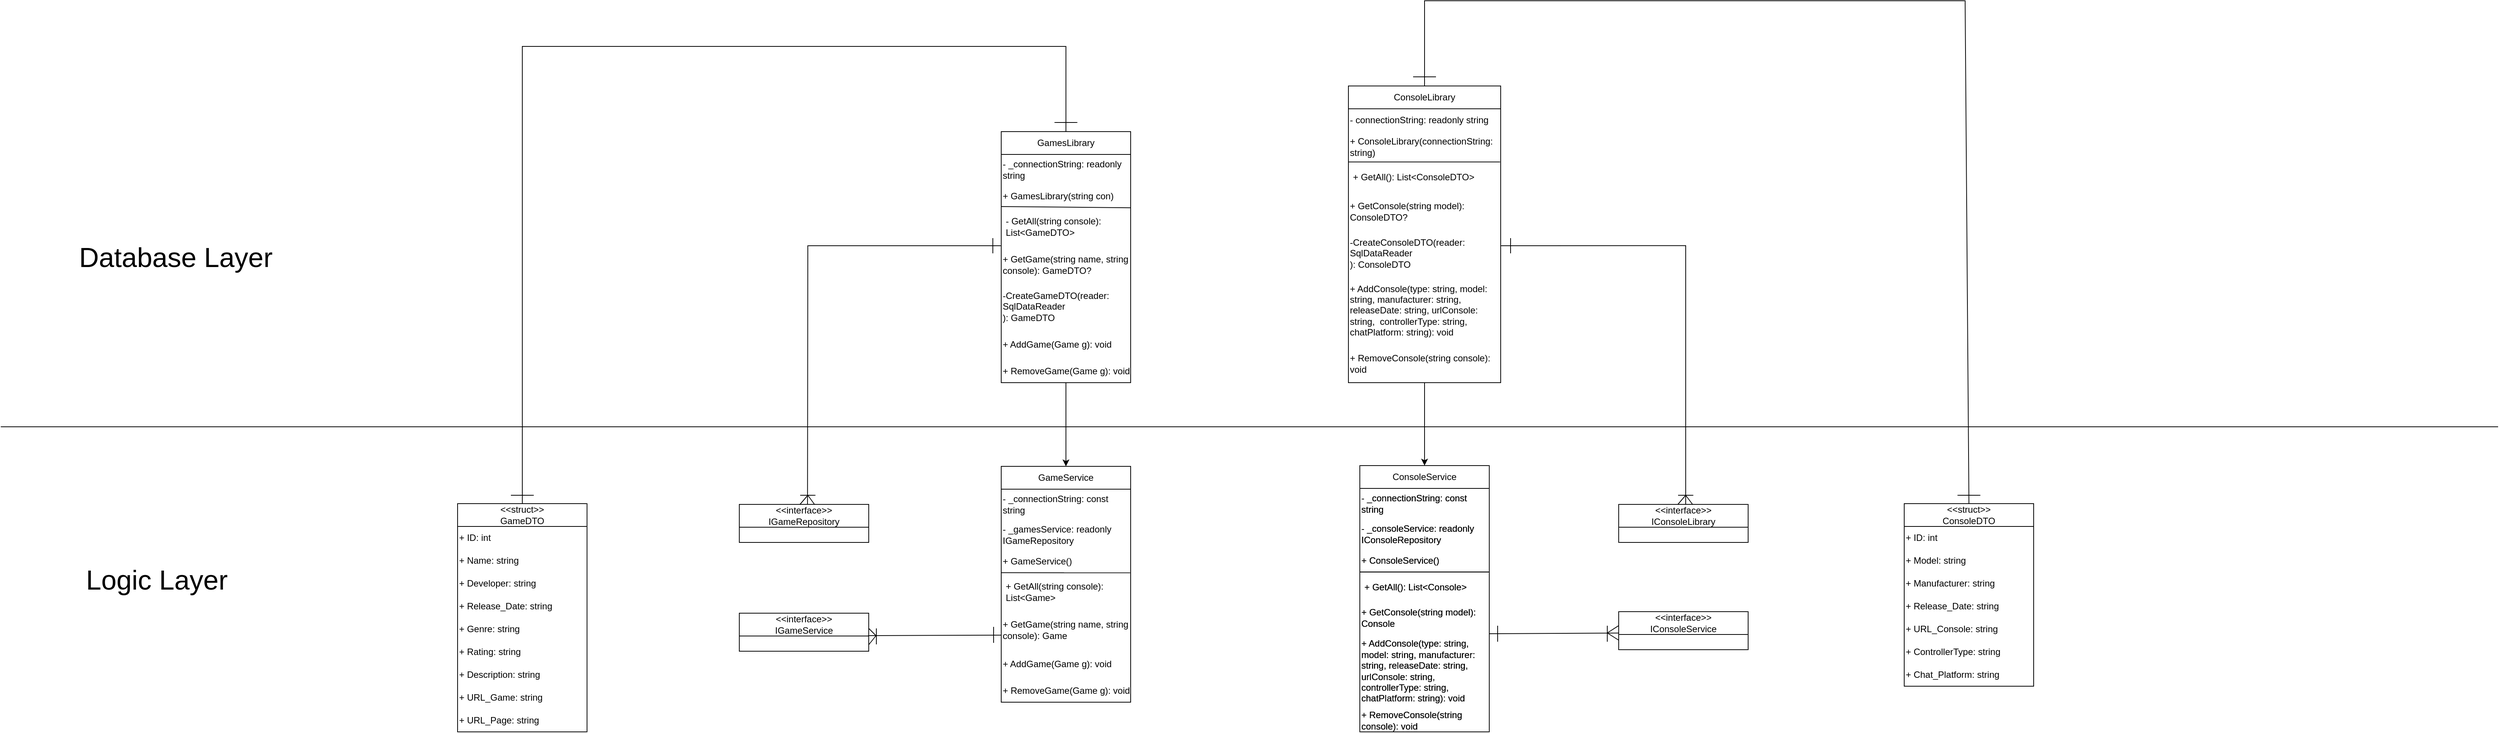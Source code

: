 <mxfile version="21.1.7" type="device">
  <diagram id="C5RBs43oDa-KdzZeNtuy" name="Page-1">
    <mxGraphModel dx="4166" dy="2347" grid="1" gridSize="10" guides="1" tooltips="1" connect="1" arrows="1" fold="1" page="1" pageScale="1" pageWidth="827" pageHeight="1169" math="0" shadow="0">
      <root>
        <mxCell id="WIyWlLk6GJQsqaUBKTNV-0" />
        <mxCell id="WIyWlLk6GJQsqaUBKTNV-1" parent="WIyWlLk6GJQsqaUBKTNV-0" />
        <mxCell id="LSPWSXQBOcd98Ju-pocV-0" value="GameService" style="swimlane;fontStyle=0;childLayout=stackLayout;horizontal=1;startSize=30;horizontalStack=0;resizeParent=1;resizeParentMax=0;resizeLast=0;collapsible=1;marginBottom=0;whiteSpace=wrap;html=1;" parent="WIyWlLk6GJQsqaUBKTNV-1" vertex="1">
          <mxGeometry x="-336" y="52" width="170" height="310" as="geometry" />
        </mxCell>
        <mxCell id="LSPWSXQBOcd98Ju-pocV-1" value="- _connectionString: const string" style="text;html=1;strokeColor=none;fillColor=none;align=left;verticalAlign=middle;whiteSpace=wrap;rounded=0;" parent="LSPWSXQBOcd98Ju-pocV-0" vertex="1">
          <mxGeometry y="30" width="170" height="40" as="geometry" />
        </mxCell>
        <mxCell id="LSPWSXQBOcd98Ju-pocV-2" value="- _gamesService: readonly IGameRepository" style="text;html=1;strokeColor=none;fillColor=none;align=left;verticalAlign=middle;whiteSpace=wrap;rounded=0;" parent="LSPWSXQBOcd98Ju-pocV-0" vertex="1">
          <mxGeometry y="70" width="170" height="40" as="geometry" />
        </mxCell>
        <mxCell id="LSPWSXQBOcd98Ju-pocV-3" value="+ GameService()" style="text;html=1;strokeColor=none;fillColor=none;align=left;verticalAlign=middle;whiteSpace=wrap;rounded=0;" parent="LSPWSXQBOcd98Ju-pocV-0" vertex="1">
          <mxGeometry y="110" width="170" height="30" as="geometry" />
        </mxCell>
        <mxCell id="LSPWSXQBOcd98Ju-pocV-4" value="" style="endArrow=none;html=1;rounded=0;entryX=0.996;entryY=-0.003;entryDx=0;entryDy=0;entryPerimeter=0;exitX=0.001;exitY=-0.004;exitDx=0;exitDy=0;exitPerimeter=0;" parent="LSPWSXQBOcd98Ju-pocV-0" source="LSPWSXQBOcd98Ju-pocV-5" target="LSPWSXQBOcd98Ju-pocV-5" edge="1">
          <mxGeometry width="50" height="50" relative="1" as="geometry">
            <mxPoint x="-4" y="190" as="sourcePoint" />
            <mxPoint x="46" y="140" as="targetPoint" />
          </mxGeometry>
        </mxCell>
        <mxCell id="LSPWSXQBOcd98Ju-pocV-5" value="+ GetAll(string console): List&amp;lt;Game&amp;gt;" style="text;strokeColor=none;fillColor=none;align=left;verticalAlign=middle;spacingLeft=4;spacingRight=4;overflow=hidden;points=[[0,0.5],[1,0.5]];portConstraint=eastwest;rotatable=0;whiteSpace=wrap;html=1;" parent="LSPWSXQBOcd98Ju-pocV-0" vertex="1">
          <mxGeometry y="140" width="170" height="50" as="geometry" />
        </mxCell>
        <mxCell id="LSPWSXQBOcd98Ju-pocV-6" value="+ GetGame(string name, string console): Game" style="text;html=1;strokeColor=none;fillColor=none;align=left;verticalAlign=middle;whiteSpace=wrap;rounded=0;" parent="LSPWSXQBOcd98Ju-pocV-0" vertex="1">
          <mxGeometry y="190" width="170" height="50" as="geometry" />
        </mxCell>
        <mxCell id="LSPWSXQBOcd98Ju-pocV-7" value="+ AddGame(Game g): void" style="text;html=1;strokeColor=none;fillColor=none;align=left;verticalAlign=middle;whiteSpace=wrap;rounded=0;" parent="LSPWSXQBOcd98Ju-pocV-0" vertex="1">
          <mxGeometry y="240" width="170" height="40" as="geometry" />
        </mxCell>
        <mxCell id="LSPWSXQBOcd98Ju-pocV-8" value="+ RemoveGame(Game g): void" style="text;html=1;strokeColor=none;fillColor=none;align=left;verticalAlign=middle;whiteSpace=wrap;rounded=0;" parent="LSPWSXQBOcd98Ju-pocV-0" vertex="1">
          <mxGeometry y="280" width="170" height="30" as="geometry" />
        </mxCell>
        <mxCell id="LSPWSXQBOcd98Ju-pocV-10" value="&amp;lt;&amp;lt;interface&amp;gt;&amp;gt;&lt;br&gt;IGameService" style="swimlane;fontStyle=0;childLayout=stackLayout;horizontal=1;startSize=30;horizontalStack=0;resizeParent=1;resizeParentMax=0;resizeLast=0;collapsible=1;marginBottom=0;whiteSpace=wrap;html=1;" parent="WIyWlLk6GJQsqaUBKTNV-1" vertex="1">
          <mxGeometry x="-680" y="245" width="170" height="50" as="geometry" />
        </mxCell>
        <mxCell id="LSPWSXQBOcd98Ju-pocV-12" value="GamesLibrary" style="swimlane;fontStyle=0;childLayout=stackLayout;horizontal=1;startSize=30;horizontalStack=0;resizeParent=1;resizeParentMax=0;resizeLast=0;collapsible=1;marginBottom=0;whiteSpace=wrap;html=1;" parent="WIyWlLk6GJQsqaUBKTNV-1" vertex="1">
          <mxGeometry x="-336" y="-388" width="170" height="330" as="geometry" />
        </mxCell>
        <mxCell id="LSPWSXQBOcd98Ju-pocV-13" value="- _connectionString: readonly string" style="text;html=1;strokeColor=none;fillColor=none;align=left;verticalAlign=middle;whiteSpace=wrap;rounded=0;" parent="LSPWSXQBOcd98Ju-pocV-12" vertex="1">
          <mxGeometry y="30" width="170" height="40" as="geometry" />
        </mxCell>
        <mxCell id="LSPWSXQBOcd98Ju-pocV-14" value="+ GamesLibrary(string con)" style="text;html=1;strokeColor=none;fillColor=none;align=left;verticalAlign=middle;whiteSpace=wrap;rounded=0;" parent="LSPWSXQBOcd98Ju-pocV-12" vertex="1">
          <mxGeometry y="70" width="170" height="30" as="geometry" />
        </mxCell>
        <mxCell id="LSPWSXQBOcd98Ju-pocV-15" value="- GetAll(string console): List&amp;lt;GameDTO&amp;gt;" style="text;strokeColor=none;fillColor=none;align=left;verticalAlign=middle;spacingLeft=4;spacingRight=4;overflow=hidden;points=[[0,0.5],[1,0.5]];portConstraint=eastwest;rotatable=0;whiteSpace=wrap;html=1;" parent="LSPWSXQBOcd98Ju-pocV-12" vertex="1">
          <mxGeometry y="100" width="170" height="50" as="geometry" />
        </mxCell>
        <mxCell id="LSPWSXQBOcd98Ju-pocV-16" value="+ GetGame(string name, string console): GameDTO?" style="text;html=1;strokeColor=none;fillColor=none;align=left;verticalAlign=middle;whiteSpace=wrap;rounded=0;" parent="LSPWSXQBOcd98Ju-pocV-12" vertex="1">
          <mxGeometry y="150" width="170" height="50" as="geometry" />
        </mxCell>
        <mxCell id="LSPWSXQBOcd98Ju-pocV-17" value="-CreateGameDTO(reader: SqlDataReader&lt;br&gt;): GameDTO" style="text;html=1;strokeColor=none;fillColor=none;align=left;verticalAlign=middle;whiteSpace=wrap;rounded=0;" parent="LSPWSXQBOcd98Ju-pocV-12" vertex="1">
          <mxGeometry y="200" width="170" height="60" as="geometry" />
        </mxCell>
        <mxCell id="LSPWSXQBOcd98Ju-pocV-18" value="+ AddGame(Game g): void" style="text;html=1;strokeColor=none;fillColor=none;align=left;verticalAlign=middle;whiteSpace=wrap;rounded=0;" parent="LSPWSXQBOcd98Ju-pocV-12" vertex="1">
          <mxGeometry y="260" width="170" height="40" as="geometry" />
        </mxCell>
        <mxCell id="LSPWSXQBOcd98Ju-pocV-19" value="+ RemoveGame(Game g): void" style="text;html=1;strokeColor=none;fillColor=none;align=left;verticalAlign=middle;whiteSpace=wrap;rounded=0;" parent="LSPWSXQBOcd98Ju-pocV-12" vertex="1">
          <mxGeometry y="300" width="170" height="30" as="geometry" />
        </mxCell>
        <mxCell id="LSPWSXQBOcd98Ju-pocV-20" value="" style="endArrow=none;html=1;rounded=0;exitX=-0.002;exitY=-0.03;exitDx=0;exitDy=0;exitPerimeter=0;entryX=1.003;entryY=0.003;entryDx=0;entryDy=0;entryPerimeter=0;" parent="LSPWSXQBOcd98Ju-pocV-12" source="LSPWSXQBOcd98Ju-pocV-15" target="LSPWSXQBOcd98Ju-pocV-15" edge="1">
          <mxGeometry width="50" height="50" relative="1" as="geometry">
            <mxPoint x="-54" y="401" as="sourcePoint" />
            <mxPoint x="-4" y="351" as="targetPoint" />
          </mxGeometry>
        </mxCell>
        <mxCell id="LSPWSXQBOcd98Ju-pocV-21" value="" style="endArrow=classic;html=1;rounded=0;entryX=0.5;entryY=0;entryDx=0;entryDy=0;" parent="WIyWlLk6GJQsqaUBKTNV-1" target="LSPWSXQBOcd98Ju-pocV-0" edge="1">
          <mxGeometry width="50" height="50" relative="1" as="geometry">
            <mxPoint x="-251" y="-58" as="sourcePoint" />
            <mxPoint x="-210" y="32" as="targetPoint" />
          </mxGeometry>
        </mxCell>
        <mxCell id="LSPWSXQBOcd98Ju-pocV-22" value="&amp;lt;&amp;lt;interface&amp;gt;&amp;gt;&lt;br&gt;IGameRepository" style="swimlane;fontStyle=0;childLayout=stackLayout;horizontal=1;startSize=30;horizontalStack=0;resizeParent=1;resizeParentMax=0;resizeLast=0;collapsible=1;marginBottom=0;whiteSpace=wrap;html=1;" parent="WIyWlLk6GJQsqaUBKTNV-1" vertex="1">
          <mxGeometry x="-680" y="102" width="170" height="50" as="geometry" />
        </mxCell>
        <mxCell id="LSPWSXQBOcd98Ju-pocV-24" value="" style="endArrow=classic;html=1;rounded=0;entryX=0.5;entryY=0;entryDx=0;entryDy=0;" parent="WIyWlLk6GJQsqaUBKTNV-1" target="LSPWSXQBOcd98Ju-pocV-22" edge="1">
          <mxGeometry width="50" height="50" relative="1" as="geometry">
            <mxPoint x="-595" y="102" as="sourcePoint" />
            <mxPoint x="-509" y="-242.24" as="targetPoint" />
          </mxGeometry>
        </mxCell>
        <mxCell id="LSPWSXQBOcd98Ju-pocV-26" value="&amp;lt;&amp;lt;struct&amp;gt;&amp;gt;&lt;br&gt;GameDTO" style="swimlane;fontStyle=0;childLayout=stackLayout;horizontal=1;startSize=30;horizontalStack=0;resizeParent=1;resizeParentMax=0;resizeLast=0;collapsible=1;marginBottom=0;whiteSpace=wrap;html=1;" parent="WIyWlLk6GJQsqaUBKTNV-1" vertex="1">
          <mxGeometry x="-1050" y="101" width="170" height="300" as="geometry" />
        </mxCell>
        <mxCell id="LSPWSXQBOcd98Ju-pocV-27" value="+ ID: int" style="text;html=1;strokeColor=none;fillColor=none;align=left;verticalAlign=middle;whiteSpace=wrap;rounded=0;" parent="LSPWSXQBOcd98Ju-pocV-26" vertex="1">
          <mxGeometry y="30" width="170" height="30" as="geometry" />
        </mxCell>
        <mxCell id="LSPWSXQBOcd98Ju-pocV-28" value="+ Name: string" style="text;html=1;strokeColor=none;fillColor=none;align=left;verticalAlign=middle;whiteSpace=wrap;rounded=0;" parent="LSPWSXQBOcd98Ju-pocV-26" vertex="1">
          <mxGeometry y="60" width="170" height="30" as="geometry" />
        </mxCell>
        <mxCell id="LSPWSXQBOcd98Ju-pocV-29" value="+ Developer: string" style="text;html=1;strokeColor=none;fillColor=none;align=left;verticalAlign=middle;whiteSpace=wrap;rounded=0;" parent="LSPWSXQBOcd98Ju-pocV-26" vertex="1">
          <mxGeometry y="90" width="170" height="30" as="geometry" />
        </mxCell>
        <mxCell id="LSPWSXQBOcd98Ju-pocV-30" value="+ Release_Date: string" style="text;html=1;strokeColor=none;fillColor=none;align=left;verticalAlign=middle;whiteSpace=wrap;rounded=0;" parent="LSPWSXQBOcd98Ju-pocV-26" vertex="1">
          <mxGeometry y="120" width="170" height="30" as="geometry" />
        </mxCell>
        <mxCell id="LSPWSXQBOcd98Ju-pocV-31" value="+ Genre: string" style="text;html=1;strokeColor=none;fillColor=none;align=left;verticalAlign=middle;whiteSpace=wrap;rounded=0;" parent="LSPWSXQBOcd98Ju-pocV-26" vertex="1">
          <mxGeometry y="150" width="170" height="30" as="geometry" />
        </mxCell>
        <mxCell id="LSPWSXQBOcd98Ju-pocV-32" value="+ Rating: string" style="text;html=1;strokeColor=none;fillColor=none;align=left;verticalAlign=middle;whiteSpace=wrap;rounded=0;" parent="LSPWSXQBOcd98Ju-pocV-26" vertex="1">
          <mxGeometry y="180" width="170" height="30" as="geometry" />
        </mxCell>
        <mxCell id="LSPWSXQBOcd98Ju-pocV-33" value="+ Description: string" style="text;html=1;strokeColor=none;fillColor=none;align=left;verticalAlign=middle;whiteSpace=wrap;rounded=0;" parent="LSPWSXQBOcd98Ju-pocV-26" vertex="1">
          <mxGeometry y="210" width="170" height="30" as="geometry" />
        </mxCell>
        <mxCell id="LSPWSXQBOcd98Ju-pocV-34" value="+ URL_Game: string" style="text;html=1;strokeColor=none;fillColor=none;align=left;verticalAlign=middle;whiteSpace=wrap;rounded=0;" parent="LSPWSXQBOcd98Ju-pocV-26" vertex="1">
          <mxGeometry y="240" width="170" height="30" as="geometry" />
        </mxCell>
        <mxCell id="LSPWSXQBOcd98Ju-pocV-35" value="+ URL_Page: string" style="text;html=1;strokeColor=none;fillColor=none;align=left;verticalAlign=middle;whiteSpace=wrap;rounded=0;" parent="LSPWSXQBOcd98Ju-pocV-26" vertex="1">
          <mxGeometry y="270" width="170" height="30" as="geometry" />
        </mxCell>
        <mxCell id="LSPWSXQBOcd98Ju-pocV-39" value="ConsoleService" style="swimlane;fontStyle=0;childLayout=stackLayout;horizontal=1;startSize=30;horizontalStack=0;resizeParent=1;resizeParentMax=0;resizeLast=0;collapsible=1;marginBottom=0;whiteSpace=wrap;html=1;" parent="WIyWlLk6GJQsqaUBKTNV-1" vertex="1">
          <mxGeometry x="135" y="51" width="170" height="350" as="geometry" />
        </mxCell>
        <mxCell id="LSPWSXQBOcd98Ju-pocV-40" value="- _connectionString: const string" style="text;html=1;strokeColor=none;fillColor=none;align=left;verticalAlign=middle;whiteSpace=wrap;rounded=0;" parent="LSPWSXQBOcd98Ju-pocV-39" vertex="1">
          <mxGeometry y="30" width="170" height="40" as="geometry" />
        </mxCell>
        <mxCell id="LSPWSXQBOcd98Ju-pocV-41" value="- _consoleService: readonly IConsoleRepository" style="text;html=1;strokeColor=none;fillColor=none;align=left;verticalAlign=middle;whiteSpace=wrap;rounded=0;" parent="LSPWSXQBOcd98Ju-pocV-39" vertex="1">
          <mxGeometry y="70" width="170" height="40" as="geometry" />
        </mxCell>
        <mxCell id="LSPWSXQBOcd98Ju-pocV-42" value="+ ConsoleService()" style="text;html=1;strokeColor=none;fillColor=none;align=left;verticalAlign=middle;whiteSpace=wrap;rounded=0;" parent="LSPWSXQBOcd98Ju-pocV-39" vertex="1">
          <mxGeometry y="110" width="170" height="30" as="geometry" />
        </mxCell>
        <mxCell id="LSPWSXQBOcd98Ju-pocV-43" value="" style="endArrow=none;html=1;rounded=0;entryX=0.996;entryY=-0.003;entryDx=0;entryDy=0;entryPerimeter=0;exitX=0.001;exitY=-0.004;exitDx=0;exitDy=0;exitPerimeter=0;" parent="LSPWSXQBOcd98Ju-pocV-39" source="LSPWSXQBOcd98Ju-pocV-44" target="LSPWSXQBOcd98Ju-pocV-44" edge="1">
          <mxGeometry width="50" height="50" relative="1" as="geometry">
            <mxPoint x="-4" y="190" as="sourcePoint" />
            <mxPoint x="46" y="140" as="targetPoint" />
          </mxGeometry>
        </mxCell>
        <mxCell id="LSPWSXQBOcd98Ju-pocV-44" value="+ GetAll(): List&amp;lt;Console&amp;gt;" style="text;strokeColor=none;fillColor=none;align=left;verticalAlign=middle;spacingLeft=4;spacingRight=4;overflow=hidden;points=[[0,0.5],[1,0.5]];portConstraint=eastwest;rotatable=0;whiteSpace=wrap;html=1;" parent="LSPWSXQBOcd98Ju-pocV-39" vertex="1">
          <mxGeometry y="140" width="170" height="40" as="geometry" />
        </mxCell>
        <mxCell id="LSPWSXQBOcd98Ju-pocV-45" value="+ GetConsole(string model): Console" style="text;html=1;strokeColor=none;fillColor=none;align=left;verticalAlign=middle;whiteSpace=wrap;rounded=0;" parent="LSPWSXQBOcd98Ju-pocV-39" vertex="1">
          <mxGeometry y="180" width="170" height="40" as="geometry" />
        </mxCell>
        <mxCell id="LSPWSXQBOcd98Ju-pocV-46" value="+ AddConsole(type: string, model: string, manufacturer: string, releaseDate: string, urlConsole: string,&amp;nbsp; controllerType: string, chatPlatform: string): void" style="text;html=1;strokeColor=none;fillColor=none;align=left;verticalAlign=middle;whiteSpace=wrap;rounded=0;" parent="LSPWSXQBOcd98Ju-pocV-39" vertex="1">
          <mxGeometry y="220" width="170" height="100" as="geometry" />
        </mxCell>
        <mxCell id="LSPWSXQBOcd98Ju-pocV-47" value="+ RemoveConsole(string console): void" style="text;html=1;strokeColor=none;fillColor=none;align=left;verticalAlign=middle;whiteSpace=wrap;rounded=0;" parent="LSPWSXQBOcd98Ju-pocV-39" vertex="1">
          <mxGeometry y="320" width="170" height="30" as="geometry" />
        </mxCell>
        <mxCell id="LSPWSXQBOcd98Ju-pocV-71" value="&amp;lt;&amp;lt;interface&amp;gt;&amp;gt;&lt;br&gt;IConsoleService" style="swimlane;fontStyle=0;childLayout=stackLayout;horizontal=1;startSize=30;horizontalStack=0;resizeParent=1;resizeParentMax=0;resizeLast=0;collapsible=1;marginBottom=0;whiteSpace=wrap;html=1;" parent="WIyWlLk6GJQsqaUBKTNV-1" vertex="1">
          <mxGeometry x="475" y="243" width="170" height="50" as="geometry" />
        </mxCell>
        <mxCell id="LSPWSXQBOcd98Ju-pocV-73" value="ConsoleService" style="swimlane;fontStyle=0;childLayout=stackLayout;horizontal=1;startSize=30;horizontalStack=0;resizeParent=1;resizeParentMax=0;resizeLast=0;collapsible=1;marginBottom=0;whiteSpace=wrap;html=1;" parent="WIyWlLk6GJQsqaUBKTNV-1" vertex="1">
          <mxGeometry x="135" y="51" width="170" height="350" as="geometry" />
        </mxCell>
        <mxCell id="LSPWSXQBOcd98Ju-pocV-74" value="- _connectionString: const string" style="text;html=1;strokeColor=none;fillColor=none;align=left;verticalAlign=middle;whiteSpace=wrap;rounded=0;" parent="LSPWSXQBOcd98Ju-pocV-73" vertex="1">
          <mxGeometry y="30" width="170" height="40" as="geometry" />
        </mxCell>
        <mxCell id="LSPWSXQBOcd98Ju-pocV-75" value="- _consoleService: readonly IConsoleRepository" style="text;html=1;strokeColor=none;fillColor=none;align=left;verticalAlign=middle;whiteSpace=wrap;rounded=0;" parent="LSPWSXQBOcd98Ju-pocV-73" vertex="1">
          <mxGeometry y="70" width="170" height="40" as="geometry" />
        </mxCell>
        <mxCell id="LSPWSXQBOcd98Ju-pocV-76" value="+ ConsoleService()" style="text;html=1;strokeColor=none;fillColor=none;align=left;verticalAlign=middle;whiteSpace=wrap;rounded=0;" parent="LSPWSXQBOcd98Ju-pocV-73" vertex="1">
          <mxGeometry y="110" width="170" height="30" as="geometry" />
        </mxCell>
        <mxCell id="LSPWSXQBOcd98Ju-pocV-77" value="" style="endArrow=none;html=1;rounded=0;entryX=0.996;entryY=-0.003;entryDx=0;entryDy=0;entryPerimeter=0;exitX=0.001;exitY=-0.004;exitDx=0;exitDy=0;exitPerimeter=0;" parent="LSPWSXQBOcd98Ju-pocV-73" source="LSPWSXQBOcd98Ju-pocV-78" target="LSPWSXQBOcd98Ju-pocV-78" edge="1">
          <mxGeometry width="50" height="50" relative="1" as="geometry">
            <mxPoint x="-4" y="190" as="sourcePoint" />
            <mxPoint x="46" y="140" as="targetPoint" />
          </mxGeometry>
        </mxCell>
        <mxCell id="LSPWSXQBOcd98Ju-pocV-78" value="+ GetAll(): List&amp;lt;Console&amp;gt;" style="text;strokeColor=none;fillColor=none;align=left;verticalAlign=middle;spacingLeft=4;spacingRight=4;overflow=hidden;points=[[0,0.5],[1,0.5]];portConstraint=eastwest;rotatable=0;whiteSpace=wrap;html=1;" parent="LSPWSXQBOcd98Ju-pocV-73" vertex="1">
          <mxGeometry y="140" width="170" height="40" as="geometry" />
        </mxCell>
        <mxCell id="LSPWSXQBOcd98Ju-pocV-79" value="+ GetConsole(string model): Console" style="text;html=1;strokeColor=none;fillColor=none;align=left;verticalAlign=middle;whiteSpace=wrap;rounded=0;" parent="LSPWSXQBOcd98Ju-pocV-73" vertex="1">
          <mxGeometry y="180" width="170" height="40" as="geometry" />
        </mxCell>
        <mxCell id="LSPWSXQBOcd98Ju-pocV-80" value="+ AddConsole(type: string, model: string, manufacturer: string, releaseDate: string, urlConsole: string,&amp;nbsp; controllerType: string, chatPlatform: string): void" style="text;html=1;strokeColor=none;fillColor=none;align=left;verticalAlign=middle;whiteSpace=wrap;rounded=0;" parent="LSPWSXQBOcd98Ju-pocV-73" vertex="1">
          <mxGeometry y="220" width="170" height="100" as="geometry" />
        </mxCell>
        <mxCell id="LSPWSXQBOcd98Ju-pocV-81" value="+ RemoveConsole(string console): void" style="text;html=1;strokeColor=none;fillColor=none;align=left;verticalAlign=middle;whiteSpace=wrap;rounded=0;" parent="LSPWSXQBOcd98Ju-pocV-73" vertex="1">
          <mxGeometry y="320" width="170" height="30" as="geometry" />
        </mxCell>
        <mxCell id="LSPWSXQBOcd98Ju-pocV-83" value="&amp;lt;&amp;lt;interface&amp;gt;&amp;gt;&lt;br&gt;IConsoleLibrary" style="swimlane;fontStyle=0;childLayout=stackLayout;horizontal=1;startSize=30;horizontalStack=0;resizeParent=1;resizeParentMax=0;resizeLast=0;collapsible=1;marginBottom=0;whiteSpace=wrap;html=1;" parent="WIyWlLk6GJQsqaUBKTNV-1" vertex="1">
          <mxGeometry x="475" y="102" width="170" height="50" as="geometry" />
        </mxCell>
        <mxCell id="LSPWSXQBOcd98Ju-pocV-85" value="ConsoleLibrary" style="swimlane;fontStyle=0;childLayout=stackLayout;horizontal=1;startSize=30;horizontalStack=0;resizeParent=1;resizeParentMax=0;resizeLast=0;collapsible=1;marginBottom=0;whiteSpace=wrap;html=1;" parent="WIyWlLk6GJQsqaUBKTNV-1" vertex="1">
          <mxGeometry x="120" y="-448" width="200" height="390" as="geometry" />
        </mxCell>
        <mxCell id="LSPWSXQBOcd98Ju-pocV-86" value="- connectionString: readonly string" style="text;html=1;strokeColor=none;fillColor=none;align=left;verticalAlign=middle;whiteSpace=wrap;rounded=0;" parent="LSPWSXQBOcd98Ju-pocV-85" vertex="1">
          <mxGeometry y="30" width="200" height="30" as="geometry" />
        </mxCell>
        <mxCell id="LSPWSXQBOcd98Ju-pocV-87" value="" style="endArrow=none;html=1;rounded=0;entryX=0.996;entryY=-0.003;entryDx=0;entryDy=0;entryPerimeter=0;exitX=0.001;exitY=-0.004;exitDx=0;exitDy=0;exitPerimeter=0;" parent="LSPWSXQBOcd98Ju-pocV-85" source="LSPWSXQBOcd98Ju-pocV-89" target="LSPWSXQBOcd98Ju-pocV-89" edge="1">
          <mxGeometry width="50" height="50" relative="1" as="geometry">
            <mxPoint x="-4" y="190" as="sourcePoint" />
            <mxPoint x="46" y="140" as="targetPoint" />
          </mxGeometry>
        </mxCell>
        <mxCell id="LSPWSXQBOcd98Ju-pocV-88" value="+ ConsoleLibrary(connectionString: string)" style="text;html=1;strokeColor=none;fillColor=none;align=left;verticalAlign=middle;whiteSpace=wrap;rounded=0;" parent="LSPWSXQBOcd98Ju-pocV-85" vertex="1">
          <mxGeometry y="60" width="200" height="40" as="geometry" />
        </mxCell>
        <mxCell id="LSPWSXQBOcd98Ju-pocV-89" value="+ GetAll(): List&amp;lt;ConsoleDTO&amp;gt;" style="text;strokeColor=none;fillColor=none;align=left;verticalAlign=middle;spacingLeft=4;spacingRight=4;overflow=hidden;points=[[0,0.5],[1,0.5]];portConstraint=eastwest;rotatable=0;whiteSpace=wrap;html=1;" parent="LSPWSXQBOcd98Ju-pocV-85" vertex="1">
          <mxGeometry y="100" width="200" height="40" as="geometry" />
        </mxCell>
        <mxCell id="LSPWSXQBOcd98Ju-pocV-90" value="+ GetConsole(string model): ConsoleDTO?" style="text;html=1;strokeColor=none;fillColor=none;align=left;verticalAlign=middle;whiteSpace=wrap;rounded=0;" parent="LSPWSXQBOcd98Ju-pocV-85" vertex="1">
          <mxGeometry y="140" width="200" height="50" as="geometry" />
        </mxCell>
        <mxCell id="LSPWSXQBOcd98Ju-pocV-91" value="-CreateConsoleDTO(reader: SqlDataReader&lt;br&gt;): ConsoleDTO" style="text;html=1;strokeColor=none;fillColor=none;align=left;verticalAlign=middle;whiteSpace=wrap;rounded=0;" parent="LSPWSXQBOcd98Ju-pocV-85" vertex="1">
          <mxGeometry y="190" width="200" height="60" as="geometry" />
        </mxCell>
        <mxCell id="LSPWSXQBOcd98Ju-pocV-92" value="+ AddConsole(type: string, model: string, manufacturer: string, releaseDate: string, urlConsole: string,&amp;nbsp; controllerType: string, chatPlatform: string): void" style="text;html=1;strokeColor=none;fillColor=none;align=left;verticalAlign=middle;whiteSpace=wrap;rounded=0;" parent="LSPWSXQBOcd98Ju-pocV-85" vertex="1">
          <mxGeometry y="250" width="200" height="90" as="geometry" />
        </mxCell>
        <mxCell id="LSPWSXQBOcd98Ju-pocV-93" value="+ RemoveConsole(string console): void" style="text;html=1;strokeColor=none;fillColor=none;align=left;verticalAlign=middle;whiteSpace=wrap;rounded=0;" parent="LSPWSXQBOcd98Ju-pocV-85" vertex="1">
          <mxGeometry y="340" width="200" height="50" as="geometry" />
        </mxCell>
        <mxCell id="LSPWSXQBOcd98Ju-pocV-95" value="&amp;lt;&amp;lt;struct&amp;gt;&amp;gt;&lt;br&gt;ConsoleDTO" style="swimlane;fontStyle=0;childLayout=stackLayout;horizontal=1;startSize=30;horizontalStack=0;resizeParent=1;resizeParentMax=0;resizeLast=0;collapsible=1;marginBottom=0;whiteSpace=wrap;html=1;" parent="WIyWlLk6GJQsqaUBKTNV-1" vertex="1">
          <mxGeometry x="850" y="101" width="170" height="240" as="geometry" />
        </mxCell>
        <mxCell id="LSPWSXQBOcd98Ju-pocV-96" value="+ ID: int" style="text;html=1;strokeColor=none;fillColor=none;align=left;verticalAlign=middle;whiteSpace=wrap;rounded=0;" parent="LSPWSXQBOcd98Ju-pocV-95" vertex="1">
          <mxGeometry y="30" width="170" height="30" as="geometry" />
        </mxCell>
        <mxCell id="LSPWSXQBOcd98Ju-pocV-97" value="+ Model: string" style="text;html=1;strokeColor=none;fillColor=none;align=left;verticalAlign=middle;whiteSpace=wrap;rounded=0;" parent="LSPWSXQBOcd98Ju-pocV-95" vertex="1">
          <mxGeometry y="60" width="170" height="30" as="geometry" />
        </mxCell>
        <mxCell id="LSPWSXQBOcd98Ju-pocV-98" value="+ Manufacturer: string" style="text;html=1;strokeColor=none;fillColor=none;align=left;verticalAlign=middle;whiteSpace=wrap;rounded=0;" parent="LSPWSXQBOcd98Ju-pocV-95" vertex="1">
          <mxGeometry y="90" width="170" height="30" as="geometry" />
        </mxCell>
        <mxCell id="LSPWSXQBOcd98Ju-pocV-99" value="+ Release_Date: string" style="text;html=1;strokeColor=none;fillColor=none;align=left;verticalAlign=middle;whiteSpace=wrap;rounded=0;" parent="LSPWSXQBOcd98Ju-pocV-95" vertex="1">
          <mxGeometry y="120" width="170" height="30" as="geometry" />
        </mxCell>
        <mxCell id="LSPWSXQBOcd98Ju-pocV-100" value="+ URL_Console: string" style="text;html=1;strokeColor=none;fillColor=none;align=left;verticalAlign=middle;whiteSpace=wrap;rounded=0;" parent="LSPWSXQBOcd98Ju-pocV-95" vertex="1">
          <mxGeometry y="150" width="170" height="30" as="geometry" />
        </mxCell>
        <mxCell id="LSPWSXQBOcd98Ju-pocV-101" value="+ ControllerType: string" style="text;html=1;strokeColor=none;fillColor=none;align=left;verticalAlign=middle;whiteSpace=wrap;rounded=0;" parent="LSPWSXQBOcd98Ju-pocV-95" vertex="1">
          <mxGeometry y="180" width="170" height="30" as="geometry" />
        </mxCell>
        <mxCell id="LSPWSXQBOcd98Ju-pocV-102" value="+ Chat_Platform: string" style="text;html=1;strokeColor=none;fillColor=none;align=left;verticalAlign=middle;whiteSpace=wrap;rounded=0;" parent="LSPWSXQBOcd98Ju-pocV-95" vertex="1">
          <mxGeometry y="210" width="170" height="30" as="geometry" />
        </mxCell>
        <mxCell id="S7ORjf1j-svzi4pX0CFQ-0" value="" style="endArrow=classic;html=1;rounded=0;entryX=0.5;entryY=0;entryDx=0;entryDy=0;exitX=0.5;exitY=1;exitDx=0;exitDy=0;" parent="WIyWlLk6GJQsqaUBKTNV-1" source="LSPWSXQBOcd98Ju-pocV-93" target="LSPWSXQBOcd98Ju-pocV-73" edge="1">
          <mxGeometry width="50" height="50" relative="1" as="geometry">
            <mxPoint x="120" y="-30" as="sourcePoint" />
            <mxPoint x="-30" y="172" as="targetPoint" />
          </mxGeometry>
        </mxCell>
        <mxCell id="fLxHhZpVU6w79f7GpXnS-2" value="" style="endArrow=none;html=1;rounded=0;" parent="WIyWlLk6GJQsqaUBKTNV-1" edge="1">
          <mxGeometry width="50" height="50" relative="1" as="geometry">
            <mxPoint x="-1650" as="sourcePoint" />
            <mxPoint x="1630" as="targetPoint" />
          </mxGeometry>
        </mxCell>
        <mxCell id="fLxHhZpVU6w79f7GpXnS-3" value="&lt;font style=&quot;font-size: 36px;&quot;&gt;Logic Layer&lt;/font&gt;" style="text;html=1;strokeColor=none;fillColor=none;align=center;verticalAlign=middle;whiteSpace=wrap;rounded=0;" parent="WIyWlLk6GJQsqaUBKTNV-1" vertex="1">
          <mxGeometry x="-1550" y="170" width="210" height="62" as="geometry" />
        </mxCell>
        <mxCell id="fLxHhZpVU6w79f7GpXnS-4" value="&lt;font style=&quot;font-size: 36px;&quot;&gt;Database Layer&lt;/font&gt;" style="text;html=1;strokeColor=none;fillColor=none;align=center;verticalAlign=middle;whiteSpace=wrap;rounded=0;" parent="WIyWlLk6GJQsqaUBKTNV-1" vertex="1">
          <mxGeometry x="-1560" y="-254" width="280" height="62" as="geometry" />
        </mxCell>
        <mxCell id="fLxHhZpVU6w79f7GpXnS-5" value="" style="endArrow=none;html=1;rounded=0;entryX=0;entryY=0;entryDx=0;entryDy=0;exitX=0.527;exitY=0.003;exitDx=0;exitDy=0;exitPerimeter=0;" parent="WIyWlLk6GJQsqaUBKTNV-1" source="LSPWSXQBOcd98Ju-pocV-22" target="LSPWSXQBOcd98Ju-pocV-16" edge="1">
          <mxGeometry width="50" height="50" relative="1" as="geometry">
            <mxPoint x="-590" y="100" as="sourcePoint" />
            <mxPoint x="-390" y="-10" as="targetPoint" />
            <Array as="points">
              <mxPoint x="-590" y="-238" />
            </Array>
          </mxGeometry>
        </mxCell>
        <mxCell id="fLxHhZpVU6w79f7GpXnS-6" value="" style="endArrow=none;html=1;rounded=0;exitX=0.469;exitY=0;exitDx=0;exitDy=0;exitPerimeter=0;" parent="WIyWlLk6GJQsqaUBKTNV-1" edge="1">
          <mxGeometry width="50" height="50" relative="1" as="geometry">
            <mxPoint x="-600.27" y="102" as="sourcePoint" />
            <mxPoint x="-590" y="90" as="targetPoint" />
          </mxGeometry>
        </mxCell>
        <mxCell id="fLxHhZpVU6w79f7GpXnS-7" value="" style="endArrow=none;html=1;rounded=0;exitX=0.58;exitY=-0.005;exitDx=0;exitDy=0;exitPerimeter=0;" parent="WIyWlLk6GJQsqaUBKTNV-1" source="LSPWSXQBOcd98Ju-pocV-22" edge="1">
          <mxGeometry width="50" height="50" relative="1" as="geometry">
            <mxPoint x="-579.87" y="102.1" as="sourcePoint" />
            <mxPoint x="-590" y="90" as="targetPoint" />
          </mxGeometry>
        </mxCell>
        <mxCell id="fLxHhZpVU6w79f7GpXnS-8" value="" style="endArrow=none;html=1;rounded=0;" parent="WIyWlLk6GJQsqaUBKTNV-1" edge="1">
          <mxGeometry width="50" height="50" relative="1" as="geometry">
            <mxPoint x="-580" y="90" as="sourcePoint" />
            <mxPoint x="-600" y="90" as="targetPoint" />
          </mxGeometry>
        </mxCell>
        <mxCell id="fLxHhZpVU6w79f7GpXnS-9" value="" style="endArrow=none;html=1;rounded=0;" parent="WIyWlLk6GJQsqaUBKTNV-1" edge="1">
          <mxGeometry width="50" height="50" relative="1" as="geometry">
            <mxPoint x="-347" y="-248" as="sourcePoint" />
            <mxPoint x="-347" y="-228" as="targetPoint" />
          </mxGeometry>
        </mxCell>
        <mxCell id="fLxHhZpVU6w79f7GpXnS-14" value="" style="endArrow=none;html=1;rounded=0;exitX=0.469;exitY=0;exitDx=0;exitDy=0;exitPerimeter=0;" parent="WIyWlLk6GJQsqaUBKTNV-1" edge="1">
          <mxGeometry width="50" height="50" relative="1" as="geometry">
            <mxPoint x="552.73" y="102" as="sourcePoint" />
            <mxPoint x="563" y="90" as="targetPoint" />
          </mxGeometry>
        </mxCell>
        <mxCell id="fLxHhZpVU6w79f7GpXnS-15" value="" style="endArrow=none;html=1;rounded=0;exitX=0.58;exitY=-0.005;exitDx=0;exitDy=0;exitPerimeter=0;" parent="WIyWlLk6GJQsqaUBKTNV-1" edge="1">
          <mxGeometry width="50" height="50" relative="1" as="geometry">
            <mxPoint x="572" y="102" as="sourcePoint" />
            <mxPoint x="563" y="90" as="targetPoint" />
          </mxGeometry>
        </mxCell>
        <mxCell id="fLxHhZpVU6w79f7GpXnS-16" value="" style="endArrow=none;html=1;rounded=0;" parent="WIyWlLk6GJQsqaUBKTNV-1" edge="1">
          <mxGeometry width="50" height="50" relative="1" as="geometry">
            <mxPoint x="573" y="90" as="sourcePoint" />
            <mxPoint x="553" y="90" as="targetPoint" />
          </mxGeometry>
        </mxCell>
        <mxCell id="fLxHhZpVU6w79f7GpXnS-17" value="" style="endArrow=none;html=1;rounded=0;entryX=1;entryY=0.333;entryDx=0;entryDy=0;exitX=0.527;exitY=0.003;exitDx=0;exitDy=0;exitPerimeter=0;entryPerimeter=0;" parent="WIyWlLk6GJQsqaUBKTNV-1" target="LSPWSXQBOcd98Ju-pocV-91" edge="1">
          <mxGeometry width="50" height="50" relative="1" as="geometry">
            <mxPoint x="563" y="101.85" as="sourcePoint" />
            <mxPoint x="817" y="-238.15" as="targetPoint" />
            <Array as="points">
              <mxPoint x="563" y="-238.15" />
            </Array>
          </mxGeometry>
        </mxCell>
        <mxCell id="fLxHhZpVU6w79f7GpXnS-20" value="" style="endArrow=none;html=1;rounded=0;" parent="WIyWlLk6GJQsqaUBKTNV-1" edge="1">
          <mxGeometry width="50" height="50" relative="1" as="geometry">
            <mxPoint x="333" y="-248" as="sourcePoint" />
            <mxPoint x="333" y="-228" as="targetPoint" />
          </mxGeometry>
        </mxCell>
        <mxCell id="fLxHhZpVU6w79f7GpXnS-21" value="" style="endArrow=none;html=1;rounded=0;exitX=1;exitY=0;exitDx=0;exitDy=0;entryX=-0.003;entryY=0.562;entryDx=0;entryDy=0;entryPerimeter=0;" parent="WIyWlLk6GJQsqaUBKTNV-1" target="LSPWSXQBOcd98Ju-pocV-71" edge="1">
          <mxGeometry width="50" height="50" relative="1" as="geometry">
            <mxPoint x="305" y="272" as="sourcePoint" />
            <mxPoint x="475" y="269" as="targetPoint" />
          </mxGeometry>
        </mxCell>
        <mxCell id="fLxHhZpVU6w79f7GpXnS-22" value="" style="endArrow=none;html=1;rounded=0;entryX=-0.002;entryY=0.637;entryDx=0;entryDy=0;exitX=0.996;exitY=0.57;exitDx=0;exitDy=0;exitPerimeter=0;entryPerimeter=0;" parent="WIyWlLk6GJQsqaUBKTNV-1" target="LSPWSXQBOcd98Ju-pocV-6" edge="1">
          <mxGeometry width="50" height="50" relative="1" as="geometry">
            <mxPoint x="-510.68" y="274.5" as="sourcePoint" />
            <mxPoint x="-337.53" y="273.65" as="targetPoint" />
          </mxGeometry>
        </mxCell>
        <mxCell id="fLxHhZpVU6w79f7GpXnS-23" value="" style="endArrow=none;html=1;rounded=0;" parent="WIyWlLk6GJQsqaUBKTNV-1" edge="1">
          <mxGeometry width="50" height="50" relative="1" as="geometry">
            <mxPoint x="-346" y="284" as="sourcePoint" />
            <mxPoint x="-346" y="263.012" as="targetPoint" />
          </mxGeometry>
        </mxCell>
        <mxCell id="fLxHhZpVU6w79f7GpXnS-24" value="" style="endArrow=none;html=1;rounded=0;exitX=1;exitY=0.5;exitDx=0;exitDy=0;" parent="WIyWlLk6GJQsqaUBKTNV-1" edge="1">
          <mxGeometry width="50" height="50" relative="1" as="geometry">
            <mxPoint x="-510" y="265" as="sourcePoint" />
            <mxPoint x="-500" y="275" as="targetPoint" />
          </mxGeometry>
        </mxCell>
        <mxCell id="fLxHhZpVU6w79f7GpXnS-25" value="" style="endArrow=none;html=1;rounded=0;exitX=1;exitY=0.75;exitDx=0;exitDy=0;" parent="WIyWlLk6GJQsqaUBKTNV-1" edge="1">
          <mxGeometry width="50" height="50" relative="1" as="geometry">
            <mxPoint x="-510.0" y="286.5" as="sourcePoint" />
            <mxPoint x="-500" y="274" as="targetPoint" />
          </mxGeometry>
        </mxCell>
        <mxCell id="fLxHhZpVU6w79f7GpXnS-26" value="" style="endArrow=none;html=1;rounded=0;" parent="WIyWlLk6GJQsqaUBKTNV-1" edge="1">
          <mxGeometry width="50" height="50" relative="1" as="geometry">
            <mxPoint x="-500" y="286" as="sourcePoint" />
            <mxPoint x="-500" y="265.012" as="targetPoint" />
          </mxGeometry>
        </mxCell>
        <mxCell id="fLxHhZpVU6w79f7GpXnS-27" value="" style="endArrow=none;html=1;rounded=0;" parent="WIyWlLk6GJQsqaUBKTNV-1" edge="1">
          <mxGeometry width="50" height="50" relative="1" as="geometry">
            <mxPoint x="316" y="282.49" as="sourcePoint" />
            <mxPoint x="316" y="261.502" as="targetPoint" />
          </mxGeometry>
        </mxCell>
        <mxCell id="fLxHhZpVU6w79f7GpXnS-29" value="" style="endArrow=none;html=1;rounded=0;entryX=-0.002;entryY=0.352;entryDx=0;entryDy=0;entryPerimeter=0;" parent="WIyWlLk6GJQsqaUBKTNV-1" edge="1">
          <mxGeometry width="50" height="50" relative="1" as="geometry">
            <mxPoint x="460" y="271" as="sourcePoint" />
            <mxPoint x="474.66" y="261.6" as="targetPoint" />
          </mxGeometry>
        </mxCell>
        <mxCell id="fLxHhZpVU6w79f7GpXnS-30" value="" style="endArrow=none;html=1;rounded=0;entryX=0;entryY=0.75;entryDx=0;entryDy=0;" parent="WIyWlLk6GJQsqaUBKTNV-1" target="LSPWSXQBOcd98Ju-pocV-71" edge="1">
          <mxGeometry width="50" height="50" relative="1" as="geometry">
            <mxPoint x="460" y="271" as="sourcePoint" />
            <mxPoint x="480" y="280" as="targetPoint" />
          </mxGeometry>
        </mxCell>
        <mxCell id="fLxHhZpVU6w79f7GpXnS-31" value="" style="endArrow=none;html=1;rounded=0;" parent="WIyWlLk6GJQsqaUBKTNV-1" edge="1">
          <mxGeometry width="50" height="50" relative="1" as="geometry">
            <mxPoint x="460" y="282.49" as="sourcePoint" />
            <mxPoint x="460" y="261.502" as="targetPoint" />
          </mxGeometry>
        </mxCell>
        <mxCell id="Q5_j9C3CjaXa9xSVRivW-0" value="" style="endArrow=none;html=1;rounded=0;exitX=0.5;exitY=0;exitDx=0;exitDy=0;entryX=0.5;entryY=0;entryDx=0;entryDy=0;" edge="1" parent="WIyWlLk6GJQsqaUBKTNV-1" source="LSPWSXQBOcd98Ju-pocV-26" target="LSPWSXQBOcd98Ju-pocV-12">
          <mxGeometry width="50" height="50" relative="1" as="geometry">
            <mxPoint x="-80" y="-50" as="sourcePoint" />
            <mxPoint x="-30" y="-100" as="targetPoint" />
            <Array as="points">
              <mxPoint x="-965" y="-500" />
              <mxPoint x="-251" y="-500" />
            </Array>
          </mxGeometry>
        </mxCell>
        <mxCell id="Q5_j9C3CjaXa9xSVRivW-1" value="" style="endArrow=none;html=1;rounded=0;exitX=0.5;exitY=0;exitDx=0;exitDy=0;entryX=0.5;entryY=0;entryDx=0;entryDy=0;" edge="1" parent="WIyWlLk6GJQsqaUBKTNV-1" source="LSPWSXQBOcd98Ju-pocV-95" target="LSPWSXQBOcd98Ju-pocV-85">
          <mxGeometry width="50" height="50" relative="1" as="geometry">
            <mxPoint x="940" y="41" as="sourcePoint" />
            <mxPoint x="1654" y="-448" as="targetPoint" />
            <Array as="points">
              <mxPoint x="930" y="-560" />
              <mxPoint x="220" y="-560" />
            </Array>
          </mxGeometry>
        </mxCell>
        <mxCell id="Q5_j9C3CjaXa9xSVRivW-2" value="" style="endArrow=none;html=1;rounded=0;" edge="1" parent="WIyWlLk6GJQsqaUBKTNV-1">
          <mxGeometry width="50" height="50" relative="1" as="geometry">
            <mxPoint x="-980" y="90" as="sourcePoint" />
            <mxPoint x="-950" y="90" as="targetPoint" />
          </mxGeometry>
        </mxCell>
        <mxCell id="Q5_j9C3CjaXa9xSVRivW-3" value="" style="endArrow=none;html=1;rounded=0;" edge="1" parent="WIyWlLk6GJQsqaUBKTNV-1">
          <mxGeometry width="50" height="50" relative="1" as="geometry">
            <mxPoint x="-266" y="-400" as="sourcePoint" />
            <mxPoint x="-236" y="-400" as="targetPoint" />
          </mxGeometry>
        </mxCell>
        <mxCell id="Q5_j9C3CjaXa9xSVRivW-4" value="" style="endArrow=none;html=1;rounded=0;" edge="1" parent="WIyWlLk6GJQsqaUBKTNV-1">
          <mxGeometry width="50" height="50" relative="1" as="geometry">
            <mxPoint x="205" y="-460" as="sourcePoint" />
            <mxPoint x="235" y="-460" as="targetPoint" />
            <Array as="points" />
          </mxGeometry>
        </mxCell>
        <mxCell id="Q5_j9C3CjaXa9xSVRivW-5" value="" style="endArrow=none;html=1;rounded=0;" edge="1" parent="WIyWlLk6GJQsqaUBKTNV-1">
          <mxGeometry width="50" height="50" relative="1" as="geometry">
            <mxPoint x="920" y="90" as="sourcePoint" />
            <mxPoint x="950" y="90" as="targetPoint" />
            <Array as="points" />
          </mxGeometry>
        </mxCell>
      </root>
    </mxGraphModel>
  </diagram>
</mxfile>
